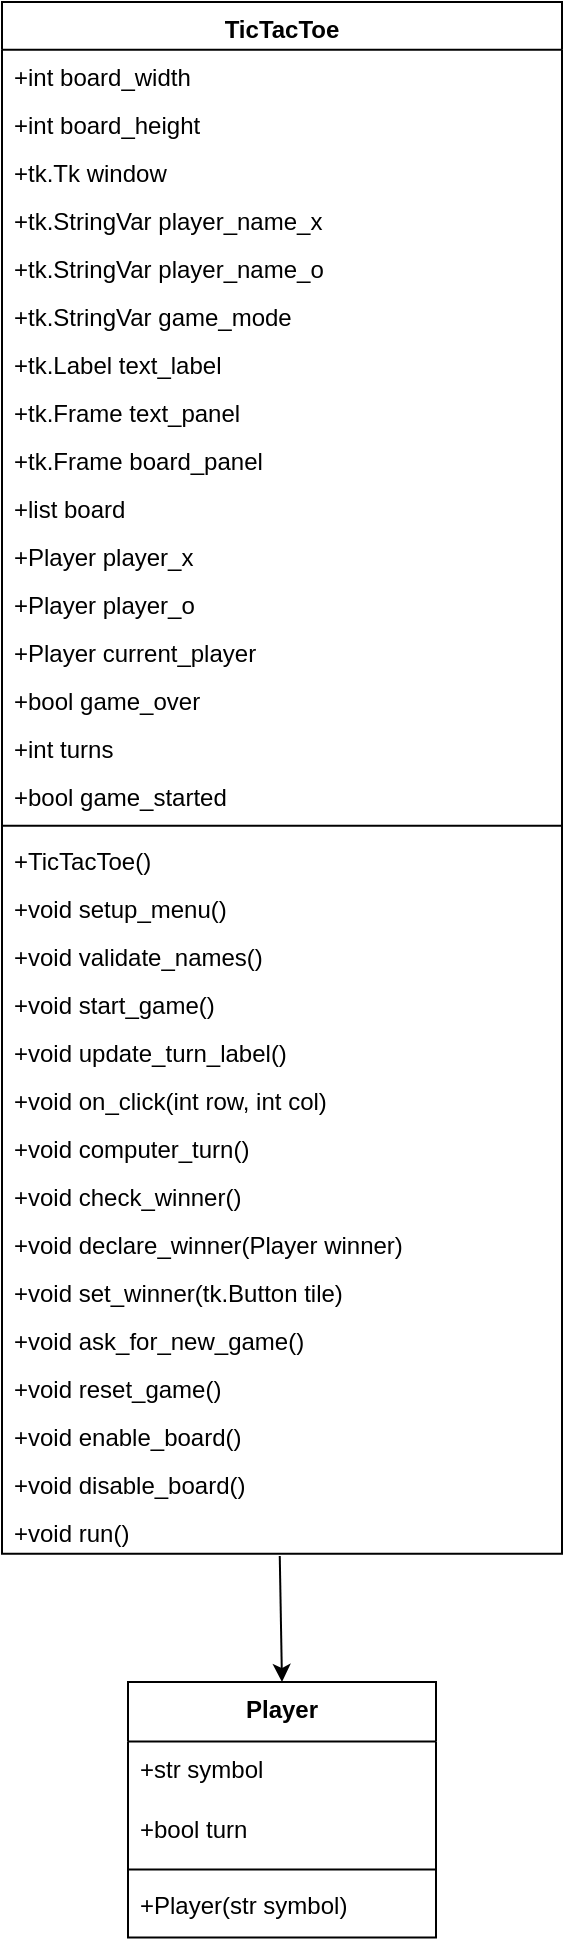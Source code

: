 <mxfile version="21.6.8" type="device">
  <diagram name="Page-1" id="elJ10dTcy6r5-_8zYRIn">
    <mxGraphModel dx="864" dy="516" grid="1" gridSize="10" guides="1" tooltips="1" connect="1" arrows="1" fold="1" page="1" pageScale="1" pageWidth="827" pageHeight="1169" math="0" shadow="0">
      <root>
        <mxCell id="0" />
        <mxCell id="1" parent="0" />
        <mxCell id="fhuRK_oFfETW77_SKFeG-1" value="TicTacToe" style="swimlane;fontStyle=1;align=center;verticalAlign=top;childLayout=stackLayout;horizontal=1;startSize=23.844;horizontalStack=0;resizeParent=1;resizeParentMax=0;resizeLast=0;collapsible=0;marginBottom=0;" vertex="1" parent="1">
          <mxGeometry x="20" y="20" width="280" height="775.844" as="geometry" />
        </mxCell>
        <mxCell id="fhuRK_oFfETW77_SKFeG-2" value="+int board_width" style="text;strokeColor=none;fillColor=none;align=left;verticalAlign=top;spacingLeft=4;spacingRight=4;overflow=hidden;rotatable=0;points=[[0,0.5],[1,0.5]];portConstraint=eastwest;" vertex="1" parent="fhuRK_oFfETW77_SKFeG-1">
          <mxGeometry y="23.844" width="280" height="24" as="geometry" />
        </mxCell>
        <mxCell id="fhuRK_oFfETW77_SKFeG-3" value="+int board_height" style="text;strokeColor=none;fillColor=none;align=left;verticalAlign=top;spacingLeft=4;spacingRight=4;overflow=hidden;rotatable=0;points=[[0,0.5],[1,0.5]];portConstraint=eastwest;" vertex="1" parent="fhuRK_oFfETW77_SKFeG-1">
          <mxGeometry y="47.844" width="280" height="24" as="geometry" />
        </mxCell>
        <mxCell id="fhuRK_oFfETW77_SKFeG-4" value="+tk.Tk window" style="text;strokeColor=none;fillColor=none;align=left;verticalAlign=top;spacingLeft=4;spacingRight=4;overflow=hidden;rotatable=0;points=[[0,0.5],[1,0.5]];portConstraint=eastwest;" vertex="1" parent="fhuRK_oFfETW77_SKFeG-1">
          <mxGeometry y="71.844" width="280" height="24" as="geometry" />
        </mxCell>
        <mxCell id="fhuRK_oFfETW77_SKFeG-5" value="+tk.StringVar player_name_x" style="text;strokeColor=none;fillColor=none;align=left;verticalAlign=top;spacingLeft=4;spacingRight=4;overflow=hidden;rotatable=0;points=[[0,0.5],[1,0.5]];portConstraint=eastwest;" vertex="1" parent="fhuRK_oFfETW77_SKFeG-1">
          <mxGeometry y="95.844" width="280" height="24" as="geometry" />
        </mxCell>
        <mxCell id="fhuRK_oFfETW77_SKFeG-6" value="+tk.StringVar player_name_o" style="text;strokeColor=none;fillColor=none;align=left;verticalAlign=top;spacingLeft=4;spacingRight=4;overflow=hidden;rotatable=0;points=[[0,0.5],[1,0.5]];portConstraint=eastwest;" vertex="1" parent="fhuRK_oFfETW77_SKFeG-1">
          <mxGeometry y="119.844" width="280" height="24" as="geometry" />
        </mxCell>
        <mxCell id="fhuRK_oFfETW77_SKFeG-7" value="+tk.StringVar game_mode" style="text;strokeColor=none;fillColor=none;align=left;verticalAlign=top;spacingLeft=4;spacingRight=4;overflow=hidden;rotatable=0;points=[[0,0.5],[1,0.5]];portConstraint=eastwest;" vertex="1" parent="fhuRK_oFfETW77_SKFeG-1">
          <mxGeometry y="143.844" width="280" height="24" as="geometry" />
        </mxCell>
        <mxCell id="fhuRK_oFfETW77_SKFeG-8" value="+tk.Label text_label" style="text;strokeColor=none;fillColor=none;align=left;verticalAlign=top;spacingLeft=4;spacingRight=4;overflow=hidden;rotatable=0;points=[[0,0.5],[1,0.5]];portConstraint=eastwest;" vertex="1" parent="fhuRK_oFfETW77_SKFeG-1">
          <mxGeometry y="167.844" width="280" height="24" as="geometry" />
        </mxCell>
        <mxCell id="fhuRK_oFfETW77_SKFeG-9" value="+tk.Frame text_panel" style="text;strokeColor=none;fillColor=none;align=left;verticalAlign=top;spacingLeft=4;spacingRight=4;overflow=hidden;rotatable=0;points=[[0,0.5],[1,0.5]];portConstraint=eastwest;" vertex="1" parent="fhuRK_oFfETW77_SKFeG-1">
          <mxGeometry y="191.844" width="280" height="24" as="geometry" />
        </mxCell>
        <mxCell id="fhuRK_oFfETW77_SKFeG-10" value="+tk.Frame board_panel" style="text;strokeColor=none;fillColor=none;align=left;verticalAlign=top;spacingLeft=4;spacingRight=4;overflow=hidden;rotatable=0;points=[[0,0.5],[1,0.5]];portConstraint=eastwest;" vertex="1" parent="fhuRK_oFfETW77_SKFeG-1">
          <mxGeometry y="215.844" width="280" height="24" as="geometry" />
        </mxCell>
        <mxCell id="fhuRK_oFfETW77_SKFeG-11" value="+list board" style="text;strokeColor=none;fillColor=none;align=left;verticalAlign=top;spacingLeft=4;spacingRight=4;overflow=hidden;rotatable=0;points=[[0,0.5],[1,0.5]];portConstraint=eastwest;" vertex="1" parent="fhuRK_oFfETW77_SKFeG-1">
          <mxGeometry y="239.844" width="280" height="24" as="geometry" />
        </mxCell>
        <mxCell id="fhuRK_oFfETW77_SKFeG-12" value="+Player player_x" style="text;strokeColor=none;fillColor=none;align=left;verticalAlign=top;spacingLeft=4;spacingRight=4;overflow=hidden;rotatable=0;points=[[0,0.5],[1,0.5]];portConstraint=eastwest;" vertex="1" parent="fhuRK_oFfETW77_SKFeG-1">
          <mxGeometry y="263.844" width="280" height="24" as="geometry" />
        </mxCell>
        <mxCell id="fhuRK_oFfETW77_SKFeG-13" value="+Player player_o" style="text;strokeColor=none;fillColor=none;align=left;verticalAlign=top;spacingLeft=4;spacingRight=4;overflow=hidden;rotatable=0;points=[[0,0.5],[1,0.5]];portConstraint=eastwest;" vertex="1" parent="fhuRK_oFfETW77_SKFeG-1">
          <mxGeometry y="287.844" width="280" height="24" as="geometry" />
        </mxCell>
        <mxCell id="fhuRK_oFfETW77_SKFeG-14" value="+Player current_player" style="text;strokeColor=none;fillColor=none;align=left;verticalAlign=top;spacingLeft=4;spacingRight=4;overflow=hidden;rotatable=0;points=[[0,0.5],[1,0.5]];portConstraint=eastwest;" vertex="1" parent="fhuRK_oFfETW77_SKFeG-1">
          <mxGeometry y="311.844" width="280" height="24" as="geometry" />
        </mxCell>
        <mxCell id="fhuRK_oFfETW77_SKFeG-15" value="+bool game_over" style="text;strokeColor=none;fillColor=none;align=left;verticalAlign=top;spacingLeft=4;spacingRight=4;overflow=hidden;rotatable=0;points=[[0,0.5],[1,0.5]];portConstraint=eastwest;" vertex="1" parent="fhuRK_oFfETW77_SKFeG-1">
          <mxGeometry y="335.844" width="280" height="24" as="geometry" />
        </mxCell>
        <mxCell id="fhuRK_oFfETW77_SKFeG-16" value="+int turns" style="text;strokeColor=none;fillColor=none;align=left;verticalAlign=top;spacingLeft=4;spacingRight=4;overflow=hidden;rotatable=0;points=[[0,0.5],[1,0.5]];portConstraint=eastwest;" vertex="1" parent="fhuRK_oFfETW77_SKFeG-1">
          <mxGeometry y="359.844" width="280" height="24" as="geometry" />
        </mxCell>
        <mxCell id="fhuRK_oFfETW77_SKFeG-17" value="+bool game_started" style="text;strokeColor=none;fillColor=none;align=left;verticalAlign=top;spacingLeft=4;spacingRight=4;overflow=hidden;rotatable=0;points=[[0,0.5],[1,0.5]];portConstraint=eastwest;" vertex="1" parent="fhuRK_oFfETW77_SKFeG-1">
          <mxGeometry y="383.844" width="280" height="24" as="geometry" />
        </mxCell>
        <mxCell id="fhuRK_oFfETW77_SKFeG-18" style="line;strokeWidth=1;fillColor=none;align=left;verticalAlign=middle;spacingTop=-1;spacingLeft=3;spacingRight=3;rotatable=0;labelPosition=right;points=[];portConstraint=eastwest;strokeColor=inherit;" vertex="1" parent="fhuRK_oFfETW77_SKFeG-1">
          <mxGeometry y="407.844" width="280" height="8" as="geometry" />
        </mxCell>
        <mxCell id="fhuRK_oFfETW77_SKFeG-19" value="+TicTacToe()" style="text;strokeColor=none;fillColor=none;align=left;verticalAlign=top;spacingLeft=4;spacingRight=4;overflow=hidden;rotatable=0;points=[[0,0.5],[1,0.5]];portConstraint=eastwest;" vertex="1" parent="fhuRK_oFfETW77_SKFeG-1">
          <mxGeometry y="415.844" width="280" height="24" as="geometry" />
        </mxCell>
        <mxCell id="fhuRK_oFfETW77_SKFeG-20" value="+void setup_menu()" style="text;strokeColor=none;fillColor=none;align=left;verticalAlign=top;spacingLeft=4;spacingRight=4;overflow=hidden;rotatable=0;points=[[0,0.5],[1,0.5]];portConstraint=eastwest;" vertex="1" parent="fhuRK_oFfETW77_SKFeG-1">
          <mxGeometry y="439.844" width="280" height="24" as="geometry" />
        </mxCell>
        <mxCell id="fhuRK_oFfETW77_SKFeG-21" value="+void validate_names()" style="text;strokeColor=none;fillColor=none;align=left;verticalAlign=top;spacingLeft=4;spacingRight=4;overflow=hidden;rotatable=0;points=[[0,0.5],[1,0.5]];portConstraint=eastwest;" vertex="1" parent="fhuRK_oFfETW77_SKFeG-1">
          <mxGeometry y="463.844" width="280" height="24" as="geometry" />
        </mxCell>
        <mxCell id="fhuRK_oFfETW77_SKFeG-22" value="+void start_game()" style="text;strokeColor=none;fillColor=none;align=left;verticalAlign=top;spacingLeft=4;spacingRight=4;overflow=hidden;rotatable=0;points=[[0,0.5],[1,0.5]];portConstraint=eastwest;" vertex="1" parent="fhuRK_oFfETW77_SKFeG-1">
          <mxGeometry y="487.844" width="280" height="24" as="geometry" />
        </mxCell>
        <mxCell id="fhuRK_oFfETW77_SKFeG-23" value="+void update_turn_label()" style="text;strokeColor=none;fillColor=none;align=left;verticalAlign=top;spacingLeft=4;spacingRight=4;overflow=hidden;rotatable=0;points=[[0,0.5],[1,0.5]];portConstraint=eastwest;" vertex="1" parent="fhuRK_oFfETW77_SKFeG-1">
          <mxGeometry y="511.844" width="280" height="24" as="geometry" />
        </mxCell>
        <mxCell id="fhuRK_oFfETW77_SKFeG-24" value="+void on_click(int row, int col)" style="text;strokeColor=none;fillColor=none;align=left;verticalAlign=top;spacingLeft=4;spacingRight=4;overflow=hidden;rotatable=0;points=[[0,0.5],[1,0.5]];portConstraint=eastwest;" vertex="1" parent="fhuRK_oFfETW77_SKFeG-1">
          <mxGeometry y="535.844" width="280" height="24" as="geometry" />
        </mxCell>
        <mxCell id="fhuRK_oFfETW77_SKFeG-25" value="+void computer_turn()" style="text;strokeColor=none;fillColor=none;align=left;verticalAlign=top;spacingLeft=4;spacingRight=4;overflow=hidden;rotatable=0;points=[[0,0.5],[1,0.5]];portConstraint=eastwest;" vertex="1" parent="fhuRK_oFfETW77_SKFeG-1">
          <mxGeometry y="559.844" width="280" height="24" as="geometry" />
        </mxCell>
        <mxCell id="fhuRK_oFfETW77_SKFeG-26" value="+void check_winner()" style="text;strokeColor=none;fillColor=none;align=left;verticalAlign=top;spacingLeft=4;spacingRight=4;overflow=hidden;rotatable=0;points=[[0,0.5],[1,0.5]];portConstraint=eastwest;" vertex="1" parent="fhuRK_oFfETW77_SKFeG-1">
          <mxGeometry y="583.844" width="280" height="24" as="geometry" />
        </mxCell>
        <mxCell id="fhuRK_oFfETW77_SKFeG-27" value="+void declare_winner(Player winner)" style="text;strokeColor=none;fillColor=none;align=left;verticalAlign=top;spacingLeft=4;spacingRight=4;overflow=hidden;rotatable=0;points=[[0,0.5],[1,0.5]];portConstraint=eastwest;" vertex="1" parent="fhuRK_oFfETW77_SKFeG-1">
          <mxGeometry y="607.844" width="280" height="24" as="geometry" />
        </mxCell>
        <mxCell id="fhuRK_oFfETW77_SKFeG-28" value="+void set_winner(tk.Button tile)" style="text;strokeColor=none;fillColor=none;align=left;verticalAlign=top;spacingLeft=4;spacingRight=4;overflow=hidden;rotatable=0;points=[[0,0.5],[1,0.5]];portConstraint=eastwest;" vertex="1" parent="fhuRK_oFfETW77_SKFeG-1">
          <mxGeometry y="631.844" width="280" height="24" as="geometry" />
        </mxCell>
        <mxCell id="fhuRK_oFfETW77_SKFeG-29" value="+void ask_for_new_game()" style="text;strokeColor=none;fillColor=none;align=left;verticalAlign=top;spacingLeft=4;spacingRight=4;overflow=hidden;rotatable=0;points=[[0,0.5],[1,0.5]];portConstraint=eastwest;" vertex="1" parent="fhuRK_oFfETW77_SKFeG-1">
          <mxGeometry y="655.844" width="280" height="24" as="geometry" />
        </mxCell>
        <mxCell id="fhuRK_oFfETW77_SKFeG-30" value="+void reset_game()" style="text;strokeColor=none;fillColor=none;align=left;verticalAlign=top;spacingLeft=4;spacingRight=4;overflow=hidden;rotatable=0;points=[[0,0.5],[1,0.5]];portConstraint=eastwest;" vertex="1" parent="fhuRK_oFfETW77_SKFeG-1">
          <mxGeometry y="679.844" width="280" height="24" as="geometry" />
        </mxCell>
        <mxCell id="fhuRK_oFfETW77_SKFeG-31" value="+void enable_board()" style="text;strokeColor=none;fillColor=none;align=left;verticalAlign=top;spacingLeft=4;spacingRight=4;overflow=hidden;rotatable=0;points=[[0,0.5],[1,0.5]];portConstraint=eastwest;" vertex="1" parent="fhuRK_oFfETW77_SKFeG-1">
          <mxGeometry y="703.844" width="280" height="24" as="geometry" />
        </mxCell>
        <mxCell id="fhuRK_oFfETW77_SKFeG-32" value="+void disable_board()" style="text;strokeColor=none;fillColor=none;align=left;verticalAlign=top;spacingLeft=4;spacingRight=4;overflow=hidden;rotatable=0;points=[[0,0.5],[1,0.5]];portConstraint=eastwest;" vertex="1" parent="fhuRK_oFfETW77_SKFeG-1">
          <mxGeometry y="727.844" width="280" height="24" as="geometry" />
        </mxCell>
        <mxCell id="fhuRK_oFfETW77_SKFeG-33" value="+void run()" style="text;strokeColor=none;fillColor=none;align=left;verticalAlign=top;spacingLeft=4;spacingRight=4;overflow=hidden;rotatable=0;points=[[0,0.5],[1,0.5]];portConstraint=eastwest;" vertex="1" parent="fhuRK_oFfETW77_SKFeG-1">
          <mxGeometry y="751.844" width="280" height="24" as="geometry" />
        </mxCell>
        <mxCell id="fhuRK_oFfETW77_SKFeG-34" value="Player" style="swimlane;fontStyle=1;align=center;verticalAlign=top;childLayout=stackLayout;horizontal=1;startSize=29.75;horizontalStack=0;resizeParent=1;resizeParentMax=0;resizeLast=0;collapsible=0;marginBottom=0;" vertex="1" parent="1">
          <mxGeometry x="83" y="860" width="154" height="127.75" as="geometry" />
        </mxCell>
        <mxCell id="fhuRK_oFfETW77_SKFeG-35" value="+str symbol" style="text;strokeColor=none;fillColor=none;align=left;verticalAlign=top;spacingLeft=4;spacingRight=4;overflow=hidden;rotatable=0;points=[[0,0.5],[1,0.5]];portConstraint=eastwest;" vertex="1" parent="fhuRK_oFfETW77_SKFeG-34">
          <mxGeometry y="29.75" width="154" height="30" as="geometry" />
        </mxCell>
        <mxCell id="fhuRK_oFfETW77_SKFeG-36" value="+bool turn" style="text;strokeColor=none;fillColor=none;align=left;verticalAlign=top;spacingLeft=4;spacingRight=4;overflow=hidden;rotatable=0;points=[[0,0.5],[1,0.5]];portConstraint=eastwest;" vertex="1" parent="fhuRK_oFfETW77_SKFeG-34">
          <mxGeometry y="59.75" width="154" height="30" as="geometry" />
        </mxCell>
        <mxCell id="fhuRK_oFfETW77_SKFeG-37" style="line;strokeWidth=1;fillColor=none;align=left;verticalAlign=middle;spacingTop=-1;spacingLeft=3;spacingRight=3;rotatable=0;labelPosition=right;points=[];portConstraint=eastwest;strokeColor=inherit;" vertex="1" parent="fhuRK_oFfETW77_SKFeG-34">
          <mxGeometry y="89.75" width="154" height="8" as="geometry" />
        </mxCell>
        <mxCell id="fhuRK_oFfETW77_SKFeG-38" value="+Player(str symbol)" style="text;strokeColor=none;fillColor=none;align=left;verticalAlign=top;spacingLeft=4;spacingRight=4;overflow=hidden;rotatable=0;points=[[0,0.5],[1,0.5]];portConstraint=eastwest;" vertex="1" parent="fhuRK_oFfETW77_SKFeG-34">
          <mxGeometry y="97.75" width="154" height="30" as="geometry" />
        </mxCell>
        <mxCell id="fhuRK_oFfETW77_SKFeG-41" value="" style="endArrow=classic;html=1;rounded=0;exitX=0.496;exitY=1.048;exitDx=0;exitDy=0;exitPerimeter=0;entryX=0.5;entryY=0;entryDx=0;entryDy=0;" edge="1" parent="1" source="fhuRK_oFfETW77_SKFeG-33" target="fhuRK_oFfETW77_SKFeG-34">
          <mxGeometry width="50" height="50" relative="1" as="geometry">
            <mxPoint x="390" y="900" as="sourcePoint" />
            <mxPoint x="440" y="850" as="targetPoint" />
          </mxGeometry>
        </mxCell>
      </root>
    </mxGraphModel>
  </diagram>
</mxfile>
